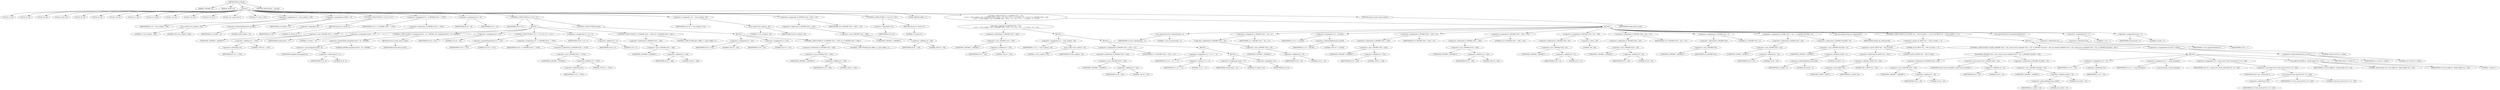 digraph tftp_connect {  
"1000115" [label = "(METHOD,tftp_connect)" ]
"1000116" [label = "(PARAM,_DWORD *a1)" ]
"1000117" [label = "(PARAM,_BYTE *a2)" ]
"1000118" [label = "(BLOCK,,)" ]
"1000119" [label = "(LOCAL,v4: int)" ]
"1000120" [label = "(LOCAL,v5: int)" ]
"1000121" [label = "(LOCAL,v6: int)" ]
"1000122" [label = "(LOCAL,result: int)" ]
"1000123" [label = "(LOCAL,v8: int)" ]
"1000124" [label = "(LOCAL,v9: int)" ]
"1000125" [label = "(LOCAL,v10: int)" ]
"1000126" [label = "(LOCAL,v11: int)" ]
"1000127" [label = "(LOCAL,v12: bool)" ]
"1000128" [label = "(LOCAL,v13: int)" ]
"1000129" [label = "(LOCAL,v14: int)" ]
"1000130" [label = "(LOCAL,v15: int *)" ]
"1000131" [label = "(LOCAL,v16: const char *)" ]
"1000132" [label = "(LOCAL,v17: char [ 128 ])" ]
"1000133" [label = "(<operator>.assignment,v4 = Curl_ccalloc(1, 336))" ]
"1000134" [label = "(IDENTIFIER,v4,v4 = Curl_ccalloc(1, 336))" ]
"1000135" [label = "(Curl_ccalloc,Curl_ccalloc(1, 336))" ]
"1000136" [label = "(LITERAL,1,Curl_ccalloc(1, 336))" ]
"1000137" [label = "(LITERAL,336,Curl_ccalloc(1, 336))" ]
"1000138" [label = "(<operator>.assignment,a1[188] = v4)" ]
"1000139" [label = "(<operator>.indirectIndexAccess,a1[188])" ]
"1000140" [label = "(IDENTIFIER,a1,a1[188] = v4)" ]
"1000141" [label = "(LITERAL,188,a1[188] = v4)" ]
"1000142" [label = "(IDENTIFIER,v4,a1[188] = v4)" ]
"1000143" [label = "(CONTROL_STRUCTURE,if ( !v4 ),if ( !v4 ))" ]
"1000144" [label = "(<operator>.logicalNot,!v4)" ]
"1000145" [label = "(IDENTIFIER,v4,!v4)" ]
"1000146" [label = "(RETURN,return 27;,return 27;)" ]
"1000147" [label = "(LITERAL,27,return 27;)" ]
"1000148" [label = "(<operator>.assignment,v5 = *(_DWORD *)(*a1 + 1576))" ]
"1000149" [label = "(IDENTIFIER,v5,v5 = *(_DWORD *)(*a1 + 1576))" ]
"1000150" [label = "(<operator>.indirection,*(_DWORD *)(*a1 + 1576))" ]
"1000151" [label = "(<operator>.cast,(_DWORD *)(*a1 + 1576))" ]
"1000152" [label = "(UNKNOWN,_DWORD *,_DWORD *)" ]
"1000153" [label = "(<operator>.addition,*a1 + 1576)" ]
"1000154" [label = "(<operator>.indirection,*a1)" ]
"1000155" [label = "(IDENTIFIER,a1,*a1 + 1576)" ]
"1000156" [label = "(LITERAL,1576,*a1 + 1576)" ]
"1000157" [label = "(<operator>.assignment,v6 = v4)" ]
"1000158" [label = "(IDENTIFIER,v6,v6 = v4)" ]
"1000159" [label = "(IDENTIFIER,v4,v6 = v4)" ]
"1000160" [label = "(CONTROL_STRUCTURE,if ( v5 ),if ( v5 ))" ]
"1000161" [label = "(IDENTIFIER,v5,if ( v5 ))" ]
"1000162" [label = "(BLOCK,,)" ]
"1000163" [label = "(<operator>.assignment,result = 71)" ]
"1000164" [label = "(IDENTIFIER,result,result = 71)" ]
"1000165" [label = "(LITERAL,71,result = 71)" ]
"1000166" [label = "(CONTROL_STRUCTURE,if ( (unsigned int)(v5 - 8) > 0xFFB0 ),if ( (unsigned int)(v5 - 8) > 0xFFB0 ))" ]
"1000167" [label = "(<operator>.greaterThan,(unsigned int)(v5 - 8) > 0xFFB0)" ]
"1000168" [label = "(<operator>.cast,(unsigned int)(v5 - 8))" ]
"1000169" [label = "(UNKNOWN,unsigned int,unsigned int)" ]
"1000170" [label = "(<operator>.subtraction,v5 - 8)" ]
"1000171" [label = "(IDENTIFIER,v5,v5 - 8)" ]
"1000172" [label = "(LITERAL,8,v5 - 8)" ]
"1000173" [label = "(LITERAL,0xFFB0,(unsigned int)(v5 - 8) > 0xFFB0)" ]
"1000174" [label = "(RETURN,return result;,return result;)" ]
"1000175" [label = "(IDENTIFIER,result,return result;)" ]
"1000176" [label = "(<operator>.assignment,v8 = 512)" ]
"1000177" [label = "(IDENTIFIER,v8,v8 = 512)" ]
"1000178" [label = "(LITERAL,512,v8 = 512)" ]
"1000179" [label = "(CONTROL_STRUCTURE,if ( v5 >= 513 ),if ( v5 >= 513 ))" ]
"1000180" [label = "(<operator>.greaterEqualsThan,v5 >= 513)" ]
"1000181" [label = "(IDENTIFIER,v5,v5 >= 513)" ]
"1000182" [label = "(LITERAL,513,v5 >= 513)" ]
"1000183" [label = "(<operator>.assignment,v8 = *(_DWORD *)(*a1 + 1576))" ]
"1000184" [label = "(IDENTIFIER,v8,v8 = *(_DWORD *)(*a1 + 1576))" ]
"1000185" [label = "(<operator>.indirection,*(_DWORD *)(*a1 + 1576))" ]
"1000186" [label = "(<operator>.cast,(_DWORD *)(*a1 + 1576))" ]
"1000187" [label = "(UNKNOWN,_DWORD *,_DWORD *)" ]
"1000188" [label = "(<operator>.addition,*a1 + 1576)" ]
"1000189" [label = "(<operator>.indirection,*a1)" ]
"1000190" [label = "(IDENTIFIER,a1,*a1 + 1576)" ]
"1000191" [label = "(LITERAL,1576,*a1 + 1576)" ]
"1000192" [label = "(<operator>.assignment,v9 = v8 + 4)" ]
"1000193" [label = "(IDENTIFIER,v9,v9 = v8 + 4)" ]
"1000194" [label = "(<operator>.addition,v8 + 4)" ]
"1000195" [label = "(IDENTIFIER,v8,v8 + 4)" ]
"1000196" [label = "(LITERAL,4,v8 + 4)" ]
"1000197" [label = "(CONTROL_STRUCTURE,if ( *(_DWORD *)(v6 + 328) ),if ( *(_DWORD *)(v6 + 328) ))" ]
"1000198" [label = "(<operator>.indirection,*(_DWORD *)(v6 + 328))" ]
"1000199" [label = "(<operator>.cast,(_DWORD *)(v6 + 328))" ]
"1000200" [label = "(UNKNOWN,_DWORD *,_DWORD *)" ]
"1000201" [label = "(<operator>.addition,v6 + 328)" ]
"1000202" [label = "(IDENTIFIER,v6,v6 + 328)" ]
"1000203" [label = "(LITERAL,328,v6 + 328)" ]
"1000204" [label = "(CONTROL_STRUCTURE,goto LABEL_11;,goto LABEL_11;)" ]
"1000205" [label = "(CONTROL_STRUCTURE,else,else)" ]
"1000206" [label = "(BLOCK,,)" ]
"1000207" [label = "(<operator>.assignment,v9 = 516)" ]
"1000208" [label = "(IDENTIFIER,v9,v9 = 516)" ]
"1000209" [label = "(LITERAL,516,v9 = 516)" ]
"1000210" [label = "(<operator>.assignment,v5 = 512)" ]
"1000211" [label = "(IDENTIFIER,v5,v5 = 512)" ]
"1000212" [label = "(LITERAL,512,v5 = 512)" ]
"1000213" [label = "(CONTROL_STRUCTURE,if ( *(_DWORD *)(v4 + 328) ),if ( *(_DWORD *)(v4 + 328) ))" ]
"1000214" [label = "(<operator>.indirection,*(_DWORD *)(v4 + 328))" ]
"1000215" [label = "(<operator>.cast,(_DWORD *)(v4 + 328))" ]
"1000216" [label = "(UNKNOWN,_DWORD *,_DWORD *)" ]
"1000217" [label = "(<operator>.addition,v4 + 328)" ]
"1000218" [label = "(IDENTIFIER,v4,v4 + 328)" ]
"1000219" [label = "(LITERAL,328,v4 + 328)" ]
"1000220" [label = "(CONTROL_STRUCTURE,goto LABEL_11;,goto LABEL_11;)" ]
"1000221" [label = "(<operator>.assignment,v10 = Curl_ccalloc(1, v9))" ]
"1000222" [label = "(IDENTIFIER,v10,v10 = Curl_ccalloc(1, v9))" ]
"1000223" [label = "(Curl_ccalloc,Curl_ccalloc(1, v9))" ]
"1000224" [label = "(LITERAL,1,Curl_ccalloc(1, v9))" ]
"1000225" [label = "(IDENTIFIER,v9,Curl_ccalloc(1, v9))" ]
"1000226" [label = "(<operator>.assignment,*(_DWORD *)(v6 + 328) = v10)" ]
"1000227" [label = "(<operator>.indirection,*(_DWORD *)(v6 + 328))" ]
"1000228" [label = "(<operator>.cast,(_DWORD *)(v6 + 328))" ]
"1000229" [label = "(UNKNOWN,_DWORD *,_DWORD *)" ]
"1000230" [label = "(<operator>.addition,v6 + 328)" ]
"1000231" [label = "(IDENTIFIER,v6,v6 + 328)" ]
"1000232" [label = "(LITERAL,328,v6 + 328)" ]
"1000233" [label = "(IDENTIFIER,v10,*(_DWORD *)(v6 + 328) = v10)" ]
"1000234" [label = "(CONTROL_STRUCTURE,if ( !v10 ),if ( !v10 ))" ]
"1000235" [label = "(<operator>.logicalNot,!v10)" ]
"1000236" [label = "(IDENTIFIER,v10,!v10)" ]
"1000237" [label = "(RETURN,return 27;,return 27;)" ]
"1000238" [label = "(LITERAL,27,return 27;)" ]
"1000239" [label = "(JUMP_TARGET,LABEL_11)" ]
"1000240" [label = "(CONTROL_STRUCTURE,if ( *(_DWORD *)(v6 + 332)\n    || (v11 = Curl_ccalloc(1, v9), *(_DWORD *)(v6 + 332) = v11, v12 = v11 == 0, result = 27, !v12) ),if ( *(_DWORD *)(v6 + 332)\n    || (v11 = Curl_ccalloc(1, v9), *(_DWORD *)(v6 + 332) = v11, v12 = v11 == 0, result = 27, !v12) ))" ]
"1000241" [label = "(<operator>.logicalOr,*(_DWORD *)(v6 + 332)\n    || (v11 = Curl_ccalloc(1, v9), *(_DWORD *)(v6 + 332) = v11, v12 = v11 == 0, result = 27, !v12))" ]
"1000242" [label = "(<operator>.indirection,*(_DWORD *)(v6 + 332))" ]
"1000243" [label = "(<operator>.cast,(_DWORD *)(v6 + 332))" ]
"1000244" [label = "(UNKNOWN,_DWORD *,_DWORD *)" ]
"1000245" [label = "(<operator>.addition,v6 + 332)" ]
"1000246" [label = "(IDENTIFIER,v6,v6 + 332)" ]
"1000247" [label = "(LITERAL,332,v6 + 332)" ]
"1000248" [label = "(BLOCK,,)" ]
"1000249" [label = "(<operator>.assignment,v11 = Curl_ccalloc(1, v9))" ]
"1000250" [label = "(IDENTIFIER,v11,v11 = Curl_ccalloc(1, v9))" ]
"1000251" [label = "(Curl_ccalloc,Curl_ccalloc(1, v9))" ]
"1000252" [label = "(LITERAL,1,Curl_ccalloc(1, v9))" ]
"1000253" [label = "(IDENTIFIER,v9,Curl_ccalloc(1, v9))" ]
"1000254" [label = "(BLOCK,,)" ]
"1000255" [label = "(<operator>.assignment,*(_DWORD *)(v6 + 332) = v11)" ]
"1000256" [label = "(<operator>.indirection,*(_DWORD *)(v6 + 332))" ]
"1000257" [label = "(<operator>.cast,(_DWORD *)(v6 + 332))" ]
"1000258" [label = "(UNKNOWN,_DWORD *,_DWORD *)" ]
"1000259" [label = "(<operator>.addition,v6 + 332)" ]
"1000260" [label = "(IDENTIFIER,v6,v6 + 332)" ]
"1000261" [label = "(LITERAL,332,v6 + 332)" ]
"1000262" [label = "(IDENTIFIER,v11,*(_DWORD *)(v6 + 332) = v11)" ]
"1000263" [label = "(BLOCK,,)" ]
"1000264" [label = "(<operator>.assignment,v12 = v11 == 0)" ]
"1000265" [label = "(IDENTIFIER,v12,v12 = v11 == 0)" ]
"1000266" [label = "(<operator>.equals,v11 == 0)" ]
"1000267" [label = "(IDENTIFIER,v11,v11 == 0)" ]
"1000268" [label = "(LITERAL,0,v11 == 0)" ]
"1000269" [label = "(BLOCK,,)" ]
"1000270" [label = "(<operator>.assignment,result = 27)" ]
"1000271" [label = "(IDENTIFIER,result,result = 27)" ]
"1000272" [label = "(LITERAL,27,result = 27)" ]
"1000273" [label = "(<operator>.logicalNot,!v12)" ]
"1000274" [label = "(IDENTIFIER,v12,!v12)" ]
"1000275" [label = "(BLOCK,,)" ]
"1000276" [label = "(Curl_conncontrol,Curl_conncontrol(a1, 1))" ]
"1000277" [label = "(IDENTIFIER,a1,Curl_conncontrol(a1, 1))" ]
"1000278" [label = "(LITERAL,1,Curl_conncontrol(a1, 1))" ]
"1000279" [label = "(<operator>.assignment,*(_DWORD *)(v6 + 16) = a1)" ]
"1000280" [label = "(<operator>.indirection,*(_DWORD *)(v6 + 16))" ]
"1000281" [label = "(<operator>.cast,(_DWORD *)(v6 + 16))" ]
"1000282" [label = "(UNKNOWN,_DWORD *,_DWORD *)" ]
"1000283" [label = "(<operator>.addition,v6 + 16)" ]
"1000284" [label = "(IDENTIFIER,v6,v6 + 16)" ]
"1000285" [label = "(LITERAL,16,v6 + 16)" ]
"1000286" [label = "(IDENTIFIER,a1,*(_DWORD *)(v6 + 16) = a1)" ]
"1000287" [label = "(<operator>.assignment,v13 = a1[105])" ]
"1000288" [label = "(IDENTIFIER,v13,v13 = a1[105])" ]
"1000289" [label = "(<operator>.indirectIndexAccess,a1[105])" ]
"1000290" [label = "(IDENTIFIER,a1,v13 = a1[105])" ]
"1000291" [label = "(LITERAL,105,v13 = a1[105])" ]
"1000292" [label = "(<operator>.assignment,*(_DWORD *)(v6 + 324) = v5)" ]
"1000293" [label = "(<operator>.indirection,*(_DWORD *)(v6 + 324))" ]
"1000294" [label = "(<operator>.cast,(_DWORD *)(v6 + 324))" ]
"1000295" [label = "(UNKNOWN,_DWORD *,_DWORD *)" ]
"1000296" [label = "(<operator>.addition,v6 + 324)" ]
"1000297" [label = "(IDENTIFIER,v6,v6 + 324)" ]
"1000298" [label = "(LITERAL,324,v6 + 324)" ]
"1000299" [label = "(IDENTIFIER,v5,*(_DWORD *)(v6 + 324) = v5)" ]
"1000300" [label = "(<operator>.assignment,*(_DWORD *)(v6 + 320) = 512)" ]
"1000301" [label = "(<operator>.indirection,*(_DWORD *)(v6 + 320))" ]
"1000302" [label = "(<operator>.cast,(_DWORD *)(v6 + 320))" ]
"1000303" [label = "(UNKNOWN,_DWORD *,_DWORD *)" ]
"1000304" [label = "(<operator>.addition,v6 + 320)" ]
"1000305" [label = "(IDENTIFIER,v6,v6 + 320)" ]
"1000306" [label = "(LITERAL,320,v6 + 320)" ]
"1000307" [label = "(LITERAL,512,*(_DWORD *)(v6 + 320) = 512)" ]
"1000308" [label = "(<operator>.assignment,*(_DWORD *)(v6 + 8) = -100)" ]
"1000309" [label = "(<operator>.indirection,*(_DWORD *)(v6 + 8))" ]
"1000310" [label = "(<operator>.cast,(_DWORD *)(v6 + 8))" ]
"1000311" [label = "(UNKNOWN,_DWORD *,_DWORD *)" ]
"1000312" [label = "(<operator>.addition,v6 + 8)" ]
"1000313" [label = "(IDENTIFIER,v6,v6 + 8)" ]
"1000314" [label = "(LITERAL,8,v6 + 8)" ]
"1000315" [label = "(<operator>.minus,-100)" ]
"1000316" [label = "(LITERAL,100,-100)" ]
"1000317" [label = "(<operator>.assignment,*(_DWORD *)(v6 + 20) = v13)" ]
"1000318" [label = "(<operator>.indirection,*(_DWORD *)(v6 + 20))" ]
"1000319" [label = "(<operator>.cast,(_DWORD *)(v6 + 20))" ]
"1000320" [label = "(UNKNOWN,_DWORD *,_DWORD *)" ]
"1000321" [label = "(<operator>.addition,v6 + 20)" ]
"1000322" [label = "(IDENTIFIER,v6,v6 + 20)" ]
"1000323" [label = "(LITERAL,20,v6 + 20)" ]
"1000324" [label = "(IDENTIFIER,v13,*(_DWORD *)(v6 + 20) = v13)" ]
"1000325" [label = "(<operator>.assignment,*(_DWORD *)v6 = 0)" ]
"1000326" [label = "(<operator>.indirection,*(_DWORD *)v6)" ]
"1000327" [label = "(<operator>.cast,(_DWORD *)v6)" ]
"1000328" [label = "(UNKNOWN,_DWORD *,_DWORD *)" ]
"1000329" [label = "(IDENTIFIER,v6,(_DWORD *)v6)" ]
"1000330" [label = "(LITERAL,0,*(_DWORD *)v6 = 0)" ]
"1000331" [label = "(<operator>.assignment,*(_WORD *)(v6 + 52) = *(_DWORD *)(a1[20] + 4))" ]
"1000332" [label = "(<operator>.indirection,*(_WORD *)(v6 + 52))" ]
"1000333" [label = "(<operator>.cast,(_WORD *)(v6 + 52))" ]
"1000334" [label = "(UNKNOWN,_WORD *,_WORD *)" ]
"1000335" [label = "(<operator>.addition,v6 + 52)" ]
"1000336" [label = "(IDENTIFIER,v6,v6 + 52)" ]
"1000337" [label = "(LITERAL,52,v6 + 52)" ]
"1000338" [label = "(<operator>.indirection,*(_DWORD *)(a1[20] + 4))" ]
"1000339" [label = "(<operator>.cast,(_DWORD *)(a1[20] + 4))" ]
"1000340" [label = "(UNKNOWN,_DWORD *,_DWORD *)" ]
"1000341" [label = "(<operator>.addition,a1[20] + 4)" ]
"1000342" [label = "(<operator>.indirectIndexAccess,a1[20])" ]
"1000343" [label = "(IDENTIFIER,a1,a1[20] + 4)" ]
"1000344" [label = "(LITERAL,20,a1[20] + 4)" ]
"1000345" [label = "(LITERAL,4,a1[20] + 4)" ]
"1000346" [label = "(tftp_set_timeouts,tftp_set_timeouts(v6))" ]
"1000347" [label = "(IDENTIFIER,v6,tftp_set_timeouts(v6))" ]
"1000348" [label = "(CONTROL_STRUCTURE,if ( (*((_BYTE *)a1 + 591) & 0x40) == 0 ),if ( (*((_BYTE *)a1 + 591) & 0x40) == 0 ))" ]
"1000349" [label = "(<operator>.equals,(*((_BYTE *)a1 + 591) & 0x40) == 0)" ]
"1000350" [label = "(<operator>.and,*((_BYTE *)a1 + 591) & 0x40)" ]
"1000351" [label = "(<operator>.indirection,*((_BYTE *)a1 + 591))" ]
"1000352" [label = "(<operator>.addition,(_BYTE *)a1 + 591)" ]
"1000353" [label = "(<operator>.cast,(_BYTE *)a1)" ]
"1000354" [label = "(UNKNOWN,_BYTE *,_BYTE *)" ]
"1000355" [label = "(IDENTIFIER,a1,(_BYTE *)a1)" ]
"1000356" [label = "(LITERAL,591,(_BYTE *)a1 + 591)" ]
"1000357" [label = "(LITERAL,0x40,*((_BYTE *)a1 + 591) & 0x40)" ]
"1000358" [label = "(LITERAL,0,(*((_BYTE *)a1 + 591) & 0x40) == 0)" ]
"1000359" [label = "(BLOCK,,)" ]
"1000360" [label = "(CONTROL_STRUCTURE,if ( bind(*(_DWORD *)(v6 + 20), (const struct sockaddr *)(v6 + 52), *(_DWORD *)(a1[20] + 16)) ),if ( bind(*(_DWORD *)(v6 + 20), (const struct sockaddr *)(v6 + 52), *(_DWORD *)(a1[20] + 16)) ))" ]
"1000361" [label = "(bind,bind(*(_DWORD *)(v6 + 20), (const struct sockaddr *)(v6 + 52), *(_DWORD *)(a1[20] + 16)))" ]
"1000362" [label = "(<operator>.indirection,*(_DWORD *)(v6 + 20))" ]
"1000363" [label = "(<operator>.cast,(_DWORD *)(v6 + 20))" ]
"1000364" [label = "(UNKNOWN,_DWORD *,_DWORD *)" ]
"1000365" [label = "(<operator>.addition,v6 + 20)" ]
"1000366" [label = "(IDENTIFIER,v6,v6 + 20)" ]
"1000367" [label = "(LITERAL,20,v6 + 20)" ]
"1000368" [label = "(<operator>.cast,(const struct sockaddr *)(v6 + 52))" ]
"1000369" [label = "(UNKNOWN,const struct sockaddr *,const struct sockaddr *)" ]
"1000370" [label = "(<operator>.addition,v6 + 52)" ]
"1000371" [label = "(IDENTIFIER,v6,v6 + 52)" ]
"1000372" [label = "(LITERAL,52,v6 + 52)" ]
"1000373" [label = "(<operator>.indirection,*(_DWORD *)(a1[20] + 16))" ]
"1000374" [label = "(<operator>.cast,(_DWORD *)(a1[20] + 16))" ]
"1000375" [label = "(UNKNOWN,_DWORD *,_DWORD *)" ]
"1000376" [label = "(<operator>.addition,a1[20] + 16)" ]
"1000377" [label = "(<operator>.indirectIndexAccess,a1[20])" ]
"1000378" [label = "(IDENTIFIER,a1,a1[20] + 16)" ]
"1000379" [label = "(LITERAL,20,a1[20] + 16)" ]
"1000380" [label = "(LITERAL,16,a1[20] + 16)" ]
"1000381" [label = "(BLOCK,,)" ]
"1000382" [label = "(<operator>.assignment,v14 = *a1)" ]
"1000383" [label = "(IDENTIFIER,v14,v14 = *a1)" ]
"1000384" [label = "(<operator>.indirection,*a1)" ]
"1000385" [label = "(IDENTIFIER,a1,v14 = *a1)" ]
"1000386" [label = "(<operator>.assignment,v15 = _errno_location())" ]
"1000387" [label = "(IDENTIFIER,v15,v15 = _errno_location())" ]
"1000388" [label = "(_errno_location,_errno_location())" ]
"1000389" [label = "(<operator>.assignment,v16 = (const char *)Curl_strerror(*v15, v17, 128))" ]
"1000390" [label = "(IDENTIFIER,v16,v16 = (const char *)Curl_strerror(*v15, v17, 128))" ]
"1000391" [label = "(<operator>.cast,(const char *)Curl_strerror(*v15, v17, 128))" ]
"1000392" [label = "(UNKNOWN,const char *,const char *)" ]
"1000393" [label = "(Curl_strerror,Curl_strerror(*v15, v17, 128))" ]
"1000394" [label = "(<operator>.indirection,*v15)" ]
"1000395" [label = "(IDENTIFIER,v15,Curl_strerror(*v15, v17, 128))" ]
"1000396" [label = "(IDENTIFIER,v17,Curl_strerror(*v15, v17, 128))" ]
"1000397" [label = "(LITERAL,128,Curl_strerror(*v15, v17, 128))" ]
"1000398" [label = "(Curl_failf,Curl_failf(v14, \"bind() failed; %s\", v16))" ]
"1000399" [label = "(IDENTIFIER,v14,Curl_failf(v14, \"bind() failed; %s\", v16))" ]
"1000400" [label = "(LITERAL,\"bind() failed; %s\",Curl_failf(v14, \"bind() failed; %s\", v16))" ]
"1000401" [label = "(IDENTIFIER,v16,Curl_failf(v14, \"bind() failed; %s\", v16))" ]
"1000402" [label = "(RETURN,return 7;,return 7;)" ]
"1000403" [label = "(LITERAL,7,return 7;)" ]
"1000404" [label = "(<operators>.assignmentOr,a1[147] |= 0x40u)" ]
"1000405" [label = "(<operator>.indirectIndexAccess,a1[147])" ]
"1000406" [label = "(IDENTIFIER,a1,a1[147] |= 0x40u)" ]
"1000407" [label = "(LITERAL,147,a1[147] |= 0x40u)" ]
"1000408" [label = "(LITERAL,0x40u,a1[147] |= 0x40u)" ]
"1000409" [label = "(Curl_pgrsStartNow,Curl_pgrsStartNow(*a1))" ]
"1000410" [label = "(<operator>.indirection,*a1)" ]
"1000411" [label = "(IDENTIFIER,a1,Curl_pgrsStartNow(*a1))" ]
"1000412" [label = "(<operator>.assignment,*a2 = 1)" ]
"1000413" [label = "(<operator>.indirection,*a2)" ]
"1000414" [label = "(IDENTIFIER,a2,*a2 = 1)" ]
"1000415" [label = "(LITERAL,1,*a2 = 1)" ]
"1000416" [label = "(<operator>.assignment,result = 0)" ]
"1000417" [label = "(IDENTIFIER,result,result = 0)" ]
"1000418" [label = "(LITERAL,0,result = 0)" ]
"1000419" [label = "(RETURN,return result;,return result;)" ]
"1000420" [label = "(IDENTIFIER,result,return result;)" ]
"1000421" [label = "(METHOD_RETURN,int __fastcall)" ]
  "1000115" -> "1000116" 
  "1000115" -> "1000117" 
  "1000115" -> "1000118" 
  "1000115" -> "1000421" 
  "1000118" -> "1000119" 
  "1000118" -> "1000120" 
  "1000118" -> "1000121" 
  "1000118" -> "1000122" 
  "1000118" -> "1000123" 
  "1000118" -> "1000124" 
  "1000118" -> "1000125" 
  "1000118" -> "1000126" 
  "1000118" -> "1000127" 
  "1000118" -> "1000128" 
  "1000118" -> "1000129" 
  "1000118" -> "1000130" 
  "1000118" -> "1000131" 
  "1000118" -> "1000132" 
  "1000118" -> "1000133" 
  "1000118" -> "1000138" 
  "1000118" -> "1000143" 
  "1000118" -> "1000148" 
  "1000118" -> "1000157" 
  "1000118" -> "1000160" 
  "1000118" -> "1000221" 
  "1000118" -> "1000226" 
  "1000118" -> "1000234" 
  "1000118" -> "1000239" 
  "1000118" -> "1000240" 
  "1000118" -> "1000419" 
  "1000133" -> "1000134" 
  "1000133" -> "1000135" 
  "1000135" -> "1000136" 
  "1000135" -> "1000137" 
  "1000138" -> "1000139" 
  "1000138" -> "1000142" 
  "1000139" -> "1000140" 
  "1000139" -> "1000141" 
  "1000143" -> "1000144" 
  "1000143" -> "1000146" 
  "1000144" -> "1000145" 
  "1000146" -> "1000147" 
  "1000148" -> "1000149" 
  "1000148" -> "1000150" 
  "1000150" -> "1000151" 
  "1000151" -> "1000152" 
  "1000151" -> "1000153" 
  "1000153" -> "1000154" 
  "1000153" -> "1000156" 
  "1000154" -> "1000155" 
  "1000157" -> "1000158" 
  "1000157" -> "1000159" 
  "1000160" -> "1000161" 
  "1000160" -> "1000162" 
  "1000160" -> "1000205" 
  "1000162" -> "1000163" 
  "1000162" -> "1000166" 
  "1000162" -> "1000176" 
  "1000162" -> "1000179" 
  "1000162" -> "1000192" 
  "1000162" -> "1000197" 
  "1000163" -> "1000164" 
  "1000163" -> "1000165" 
  "1000166" -> "1000167" 
  "1000166" -> "1000174" 
  "1000167" -> "1000168" 
  "1000167" -> "1000173" 
  "1000168" -> "1000169" 
  "1000168" -> "1000170" 
  "1000170" -> "1000171" 
  "1000170" -> "1000172" 
  "1000174" -> "1000175" 
  "1000176" -> "1000177" 
  "1000176" -> "1000178" 
  "1000179" -> "1000180" 
  "1000179" -> "1000183" 
  "1000180" -> "1000181" 
  "1000180" -> "1000182" 
  "1000183" -> "1000184" 
  "1000183" -> "1000185" 
  "1000185" -> "1000186" 
  "1000186" -> "1000187" 
  "1000186" -> "1000188" 
  "1000188" -> "1000189" 
  "1000188" -> "1000191" 
  "1000189" -> "1000190" 
  "1000192" -> "1000193" 
  "1000192" -> "1000194" 
  "1000194" -> "1000195" 
  "1000194" -> "1000196" 
  "1000197" -> "1000198" 
  "1000197" -> "1000204" 
  "1000198" -> "1000199" 
  "1000199" -> "1000200" 
  "1000199" -> "1000201" 
  "1000201" -> "1000202" 
  "1000201" -> "1000203" 
  "1000205" -> "1000206" 
  "1000206" -> "1000207" 
  "1000206" -> "1000210" 
  "1000206" -> "1000213" 
  "1000207" -> "1000208" 
  "1000207" -> "1000209" 
  "1000210" -> "1000211" 
  "1000210" -> "1000212" 
  "1000213" -> "1000214" 
  "1000213" -> "1000220" 
  "1000214" -> "1000215" 
  "1000215" -> "1000216" 
  "1000215" -> "1000217" 
  "1000217" -> "1000218" 
  "1000217" -> "1000219" 
  "1000221" -> "1000222" 
  "1000221" -> "1000223" 
  "1000223" -> "1000224" 
  "1000223" -> "1000225" 
  "1000226" -> "1000227" 
  "1000226" -> "1000233" 
  "1000227" -> "1000228" 
  "1000228" -> "1000229" 
  "1000228" -> "1000230" 
  "1000230" -> "1000231" 
  "1000230" -> "1000232" 
  "1000234" -> "1000235" 
  "1000234" -> "1000237" 
  "1000235" -> "1000236" 
  "1000237" -> "1000238" 
  "1000240" -> "1000241" 
  "1000240" -> "1000275" 
  "1000241" -> "1000242" 
  "1000241" -> "1000248" 
  "1000242" -> "1000243" 
  "1000243" -> "1000244" 
  "1000243" -> "1000245" 
  "1000245" -> "1000246" 
  "1000245" -> "1000247" 
  "1000248" -> "1000249" 
  "1000248" -> "1000254" 
  "1000249" -> "1000250" 
  "1000249" -> "1000251" 
  "1000251" -> "1000252" 
  "1000251" -> "1000253" 
  "1000254" -> "1000255" 
  "1000254" -> "1000263" 
  "1000255" -> "1000256" 
  "1000255" -> "1000262" 
  "1000256" -> "1000257" 
  "1000257" -> "1000258" 
  "1000257" -> "1000259" 
  "1000259" -> "1000260" 
  "1000259" -> "1000261" 
  "1000263" -> "1000264" 
  "1000263" -> "1000269" 
  "1000264" -> "1000265" 
  "1000264" -> "1000266" 
  "1000266" -> "1000267" 
  "1000266" -> "1000268" 
  "1000269" -> "1000270" 
  "1000269" -> "1000273" 
  "1000270" -> "1000271" 
  "1000270" -> "1000272" 
  "1000273" -> "1000274" 
  "1000275" -> "1000276" 
  "1000275" -> "1000279" 
  "1000275" -> "1000287" 
  "1000275" -> "1000292" 
  "1000275" -> "1000300" 
  "1000275" -> "1000308" 
  "1000275" -> "1000317" 
  "1000275" -> "1000325" 
  "1000275" -> "1000331" 
  "1000275" -> "1000346" 
  "1000275" -> "1000348" 
  "1000275" -> "1000409" 
  "1000275" -> "1000412" 
  "1000275" -> "1000416" 
  "1000276" -> "1000277" 
  "1000276" -> "1000278" 
  "1000279" -> "1000280" 
  "1000279" -> "1000286" 
  "1000280" -> "1000281" 
  "1000281" -> "1000282" 
  "1000281" -> "1000283" 
  "1000283" -> "1000284" 
  "1000283" -> "1000285" 
  "1000287" -> "1000288" 
  "1000287" -> "1000289" 
  "1000289" -> "1000290" 
  "1000289" -> "1000291" 
  "1000292" -> "1000293" 
  "1000292" -> "1000299" 
  "1000293" -> "1000294" 
  "1000294" -> "1000295" 
  "1000294" -> "1000296" 
  "1000296" -> "1000297" 
  "1000296" -> "1000298" 
  "1000300" -> "1000301" 
  "1000300" -> "1000307" 
  "1000301" -> "1000302" 
  "1000302" -> "1000303" 
  "1000302" -> "1000304" 
  "1000304" -> "1000305" 
  "1000304" -> "1000306" 
  "1000308" -> "1000309" 
  "1000308" -> "1000315" 
  "1000309" -> "1000310" 
  "1000310" -> "1000311" 
  "1000310" -> "1000312" 
  "1000312" -> "1000313" 
  "1000312" -> "1000314" 
  "1000315" -> "1000316" 
  "1000317" -> "1000318" 
  "1000317" -> "1000324" 
  "1000318" -> "1000319" 
  "1000319" -> "1000320" 
  "1000319" -> "1000321" 
  "1000321" -> "1000322" 
  "1000321" -> "1000323" 
  "1000325" -> "1000326" 
  "1000325" -> "1000330" 
  "1000326" -> "1000327" 
  "1000327" -> "1000328" 
  "1000327" -> "1000329" 
  "1000331" -> "1000332" 
  "1000331" -> "1000338" 
  "1000332" -> "1000333" 
  "1000333" -> "1000334" 
  "1000333" -> "1000335" 
  "1000335" -> "1000336" 
  "1000335" -> "1000337" 
  "1000338" -> "1000339" 
  "1000339" -> "1000340" 
  "1000339" -> "1000341" 
  "1000341" -> "1000342" 
  "1000341" -> "1000345" 
  "1000342" -> "1000343" 
  "1000342" -> "1000344" 
  "1000346" -> "1000347" 
  "1000348" -> "1000349" 
  "1000348" -> "1000359" 
  "1000349" -> "1000350" 
  "1000349" -> "1000358" 
  "1000350" -> "1000351" 
  "1000350" -> "1000357" 
  "1000351" -> "1000352" 
  "1000352" -> "1000353" 
  "1000352" -> "1000356" 
  "1000353" -> "1000354" 
  "1000353" -> "1000355" 
  "1000359" -> "1000360" 
  "1000359" -> "1000404" 
  "1000360" -> "1000361" 
  "1000360" -> "1000381" 
  "1000361" -> "1000362" 
  "1000361" -> "1000368" 
  "1000361" -> "1000373" 
  "1000362" -> "1000363" 
  "1000363" -> "1000364" 
  "1000363" -> "1000365" 
  "1000365" -> "1000366" 
  "1000365" -> "1000367" 
  "1000368" -> "1000369" 
  "1000368" -> "1000370" 
  "1000370" -> "1000371" 
  "1000370" -> "1000372" 
  "1000373" -> "1000374" 
  "1000374" -> "1000375" 
  "1000374" -> "1000376" 
  "1000376" -> "1000377" 
  "1000376" -> "1000380" 
  "1000377" -> "1000378" 
  "1000377" -> "1000379" 
  "1000381" -> "1000382" 
  "1000381" -> "1000386" 
  "1000381" -> "1000389" 
  "1000381" -> "1000398" 
  "1000381" -> "1000402" 
  "1000382" -> "1000383" 
  "1000382" -> "1000384" 
  "1000384" -> "1000385" 
  "1000386" -> "1000387" 
  "1000386" -> "1000388" 
  "1000389" -> "1000390" 
  "1000389" -> "1000391" 
  "1000391" -> "1000392" 
  "1000391" -> "1000393" 
  "1000393" -> "1000394" 
  "1000393" -> "1000396" 
  "1000393" -> "1000397" 
  "1000394" -> "1000395" 
  "1000398" -> "1000399" 
  "1000398" -> "1000400" 
  "1000398" -> "1000401" 
  "1000402" -> "1000403" 
  "1000404" -> "1000405" 
  "1000404" -> "1000408" 
  "1000405" -> "1000406" 
  "1000405" -> "1000407" 
  "1000409" -> "1000410" 
  "1000410" -> "1000411" 
  "1000412" -> "1000413" 
  "1000412" -> "1000415" 
  "1000413" -> "1000414" 
  "1000416" -> "1000417" 
  "1000416" -> "1000418" 
  "1000419" -> "1000420" 
}
